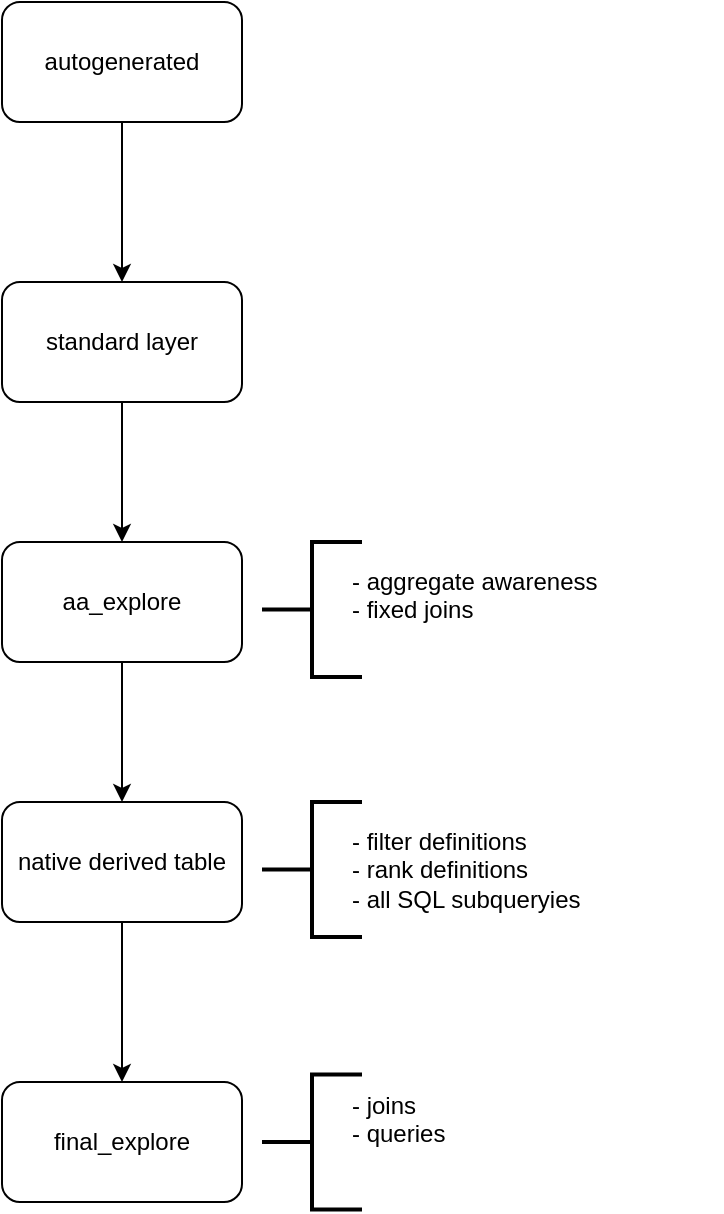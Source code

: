 <mxfile version="16.4.0" type="device"><diagram id="7pn9gmHn9YkcolOzjoIh" name="Page-1"><mxGraphModel dx="1106" dy="822" grid="1" gridSize="10" guides="1" tooltips="1" connect="1" arrows="1" fold="1" page="1" pageScale="1" pageWidth="827" pageHeight="1169" math="0" shadow="0"><root><mxCell id="0"/><mxCell id="1" parent="0"/><mxCell id="MpYhJu8FjUV-WEeX1vbR-3" value="" style="edgeStyle=orthogonalEdgeStyle;rounded=0;orthogonalLoop=1;jettySize=auto;html=1;" parent="1" source="MpYhJu8FjUV-WEeX1vbR-1" target="MpYhJu8FjUV-WEeX1vbR-2" edge="1"><mxGeometry relative="1" as="geometry"/></mxCell><mxCell id="MpYhJu8FjUV-WEeX1vbR-1" value="autogenerated" style="rounded=1;whiteSpace=wrap;html=1;" parent="1" vertex="1"><mxGeometry x="100" y="30" width="120" height="60" as="geometry"/></mxCell><mxCell id="MpYhJu8FjUV-WEeX1vbR-5" value="" style="edgeStyle=orthogonalEdgeStyle;rounded=0;orthogonalLoop=1;jettySize=auto;html=1;" parent="1" source="MpYhJu8FjUV-WEeX1vbR-2" target="MpYhJu8FjUV-WEeX1vbR-4" edge="1"><mxGeometry relative="1" as="geometry"/></mxCell><mxCell id="MpYhJu8FjUV-WEeX1vbR-2" value="standard layer" style="whiteSpace=wrap;html=1;rounded=1;" parent="1" vertex="1"><mxGeometry x="100" y="170" width="120" height="60" as="geometry"/></mxCell><mxCell id="MpYhJu8FjUV-WEeX1vbR-7" value="" style="edgeStyle=orthogonalEdgeStyle;rounded=0;orthogonalLoop=1;jettySize=auto;html=1;" parent="1" source="MpYhJu8FjUV-WEeX1vbR-4" target="MpYhJu8FjUV-WEeX1vbR-6" edge="1"><mxGeometry relative="1" as="geometry"/></mxCell><mxCell id="MpYhJu8FjUV-WEeX1vbR-4" value="aa_explore" style="whiteSpace=wrap;html=1;rounded=1;" parent="1" vertex="1"><mxGeometry x="100" y="300" width="120" height="60" as="geometry"/></mxCell><mxCell id="MpYhJu8FjUV-WEeX1vbR-9" value="" style="edgeStyle=orthogonalEdgeStyle;rounded=0;orthogonalLoop=1;jettySize=auto;html=1;" parent="1" source="MpYhJu8FjUV-WEeX1vbR-6" target="MpYhJu8FjUV-WEeX1vbR-8" edge="1"><mxGeometry relative="1" as="geometry"/></mxCell><mxCell id="MpYhJu8FjUV-WEeX1vbR-6" value="native derived table" style="whiteSpace=wrap;html=1;rounded=1;" parent="1" vertex="1"><mxGeometry x="100" y="430" width="120" height="60" as="geometry"/></mxCell><mxCell id="MpYhJu8FjUV-WEeX1vbR-8" value="final_explore" style="whiteSpace=wrap;html=1;rounded=1;" parent="1" vertex="1"><mxGeometry x="100" y="570" width="120" height="60" as="geometry"/></mxCell><mxCell id="MpYhJu8FjUV-WEeX1vbR-10" value="" style="strokeWidth=2;html=1;shape=mxgraph.flowchart.annotation_2;align=left;labelPosition=right;pointerEvents=1;" parent="1" vertex="1"><mxGeometry x="230" y="430" width="50" height="67.5" as="geometry"/></mxCell><mxCell id="MpYhJu8FjUV-WEeX1vbR-11" value="- filter definitions&lt;br&gt;- rank definitions&lt;br&gt;- all SQL subqueryies" style="text;html=1;strokeColor=none;fillColor=none;spacing=5;spacingTop=-20;whiteSpace=wrap;overflow=hidden;rounded=0;" parent="1" vertex="1"><mxGeometry x="270" y="452.5" width="190" height="45" as="geometry"/></mxCell><mxCell id="MpYhJu8FjUV-WEeX1vbR-12" value="" style="strokeWidth=2;html=1;shape=mxgraph.flowchart.annotation_2;align=left;labelPosition=right;pointerEvents=1;" parent="1" vertex="1"><mxGeometry x="230" y="300" width="50" height="67.5" as="geometry"/></mxCell><mxCell id="MpYhJu8FjUV-WEeX1vbR-13" value="- aggregate awareness&lt;br&gt;- fixed joins" style="text;html=1;strokeColor=none;fillColor=none;spacing=5;spacingTop=-20;whiteSpace=wrap;overflow=hidden;rounded=0;" parent="1" vertex="1"><mxGeometry x="270" y="322.5" width="190" height="45" as="geometry"/></mxCell><mxCell id="MpYhJu8FjUV-WEeX1vbR-14" value="- joins&lt;br&gt;- queries" style="text;html=1;strokeColor=none;fillColor=none;spacing=5;spacingTop=-20;whiteSpace=wrap;overflow=hidden;rounded=0;" parent="1" vertex="1"><mxGeometry x="270" y="585" width="190" height="45" as="geometry"/></mxCell><mxCell id="MpYhJu8FjUV-WEeX1vbR-15" value="" style="strokeWidth=2;html=1;shape=mxgraph.flowchart.annotation_2;align=left;labelPosition=right;pointerEvents=1;" parent="1" vertex="1"><mxGeometry x="230" y="566.25" width="50" height="67.5" as="geometry"/></mxCell></root></mxGraphModel></diagram></mxfile>